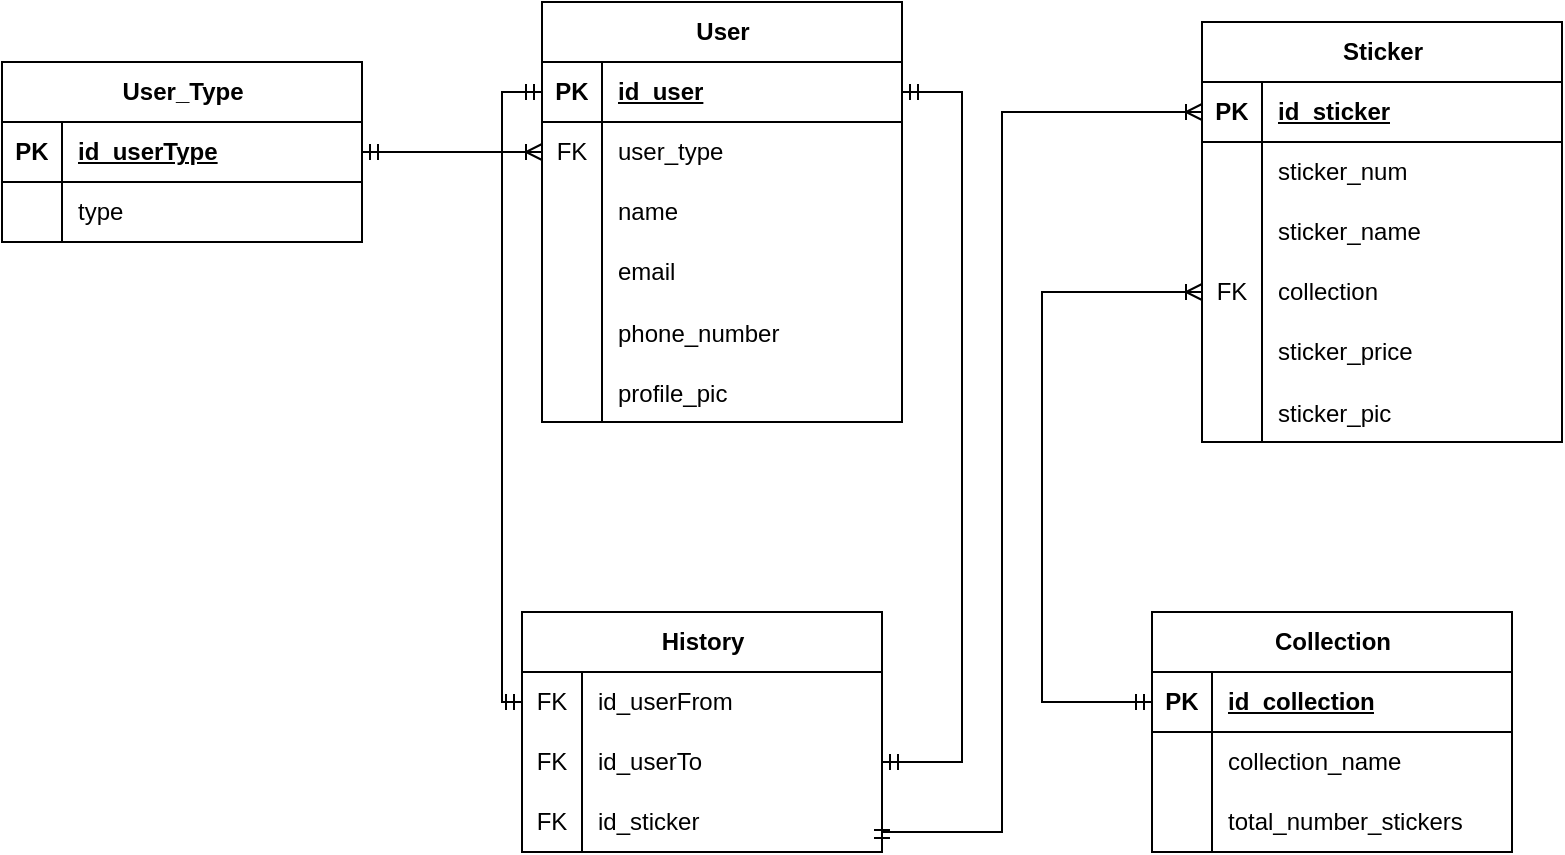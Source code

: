 <mxfile version="24.2.3" type="github">
  <diagram name="Page-1" id="MgOslhziq0SxFqLo7LI5">
    <mxGraphModel dx="1434" dy="778" grid="1" gridSize="10" guides="1" tooltips="1" connect="1" arrows="1" fold="1" page="1" pageScale="1" pageWidth="850" pageHeight="1100" math="0" shadow="0">
      <root>
        <mxCell id="0" />
        <mxCell id="1" parent="0" />
        <mxCell id="nagZUdsjf3_KWer9ZhNc-1" value="User" style="shape=table;startSize=30;container=1;collapsible=1;childLayout=tableLayout;fixedRows=1;rowLines=0;fontStyle=1;align=center;resizeLast=1;html=1;" parent="1" vertex="1">
          <mxGeometry x="330" y="210" width="180" height="210" as="geometry" />
        </mxCell>
        <mxCell id="nagZUdsjf3_KWer9ZhNc-2" value="" style="shape=tableRow;horizontal=0;startSize=0;swimlaneHead=0;swimlaneBody=0;fillColor=none;collapsible=0;dropTarget=0;points=[[0,0.5],[1,0.5]];portConstraint=eastwest;top=0;left=0;right=0;bottom=1;" parent="nagZUdsjf3_KWer9ZhNc-1" vertex="1">
          <mxGeometry y="30" width="180" height="30" as="geometry" />
        </mxCell>
        <mxCell id="nagZUdsjf3_KWer9ZhNc-3" value="PK" style="shape=partialRectangle;connectable=0;fillColor=none;top=0;left=0;bottom=0;right=0;fontStyle=1;overflow=hidden;whiteSpace=wrap;html=1;" parent="nagZUdsjf3_KWer9ZhNc-2" vertex="1">
          <mxGeometry width="30" height="30" as="geometry">
            <mxRectangle width="30" height="30" as="alternateBounds" />
          </mxGeometry>
        </mxCell>
        <mxCell id="nagZUdsjf3_KWer9ZhNc-4" value="id_user" style="shape=partialRectangle;connectable=0;fillColor=none;top=0;left=0;bottom=0;right=0;align=left;spacingLeft=6;fontStyle=5;overflow=hidden;whiteSpace=wrap;html=1;" parent="nagZUdsjf3_KWer9ZhNc-2" vertex="1">
          <mxGeometry x="30" width="150" height="30" as="geometry">
            <mxRectangle width="150" height="30" as="alternateBounds" />
          </mxGeometry>
        </mxCell>
        <mxCell id="nagZUdsjf3_KWer9ZhNc-22" value="" style="shape=tableRow;horizontal=0;startSize=0;swimlaneHead=0;swimlaneBody=0;fillColor=none;collapsible=0;dropTarget=0;points=[[0,0.5],[1,0.5]];portConstraint=eastwest;top=0;left=0;right=0;bottom=0;" parent="nagZUdsjf3_KWer9ZhNc-1" vertex="1">
          <mxGeometry y="60" width="180" height="30" as="geometry" />
        </mxCell>
        <mxCell id="nagZUdsjf3_KWer9ZhNc-23" value="FK" style="shape=partialRectangle;connectable=0;fillColor=none;top=0;left=0;bottom=0;right=0;fontStyle=0;overflow=hidden;whiteSpace=wrap;html=1;" parent="nagZUdsjf3_KWer9ZhNc-22" vertex="1">
          <mxGeometry width="30" height="30" as="geometry">
            <mxRectangle width="30" height="30" as="alternateBounds" />
          </mxGeometry>
        </mxCell>
        <mxCell id="nagZUdsjf3_KWer9ZhNc-24" value="user_type" style="shape=partialRectangle;connectable=0;fillColor=none;top=0;left=0;bottom=0;right=0;align=left;spacingLeft=6;fontStyle=0;overflow=hidden;whiteSpace=wrap;html=1;" parent="nagZUdsjf3_KWer9ZhNc-22" vertex="1">
          <mxGeometry x="30" width="150" height="30" as="geometry">
            <mxRectangle width="150" height="30" as="alternateBounds" />
          </mxGeometry>
        </mxCell>
        <mxCell id="nagZUdsjf3_KWer9ZhNc-8" value="" style="shape=tableRow;horizontal=0;startSize=0;swimlaneHead=0;swimlaneBody=0;fillColor=none;collapsible=0;dropTarget=0;points=[[0,0.5],[1,0.5]];portConstraint=eastwest;top=0;left=0;right=0;bottom=0;" parent="nagZUdsjf3_KWer9ZhNc-1" vertex="1">
          <mxGeometry y="90" width="180" height="30" as="geometry" />
        </mxCell>
        <mxCell id="nagZUdsjf3_KWer9ZhNc-9" value="" style="shape=partialRectangle;connectable=0;fillColor=none;top=0;left=0;bottom=0;right=0;editable=1;overflow=hidden;whiteSpace=wrap;html=1;" parent="nagZUdsjf3_KWer9ZhNc-8" vertex="1">
          <mxGeometry width="30" height="30" as="geometry">
            <mxRectangle width="30" height="30" as="alternateBounds" />
          </mxGeometry>
        </mxCell>
        <mxCell id="nagZUdsjf3_KWer9ZhNc-10" value="name" style="shape=partialRectangle;connectable=0;fillColor=none;top=0;left=0;bottom=0;right=0;align=left;spacingLeft=6;overflow=hidden;whiteSpace=wrap;html=1;" parent="nagZUdsjf3_KWer9ZhNc-8" vertex="1">
          <mxGeometry x="30" width="150" height="30" as="geometry">
            <mxRectangle width="150" height="30" as="alternateBounds" />
          </mxGeometry>
        </mxCell>
        <mxCell id="nagZUdsjf3_KWer9ZhNc-11" value="" style="shape=tableRow;horizontal=0;startSize=0;swimlaneHead=0;swimlaneBody=0;fillColor=none;collapsible=0;dropTarget=0;points=[[0,0.5],[1,0.5]];portConstraint=eastwest;top=0;left=0;right=0;bottom=0;" parent="nagZUdsjf3_KWer9ZhNc-1" vertex="1">
          <mxGeometry y="120" width="180" height="30" as="geometry" />
        </mxCell>
        <mxCell id="nagZUdsjf3_KWer9ZhNc-12" value="" style="shape=partialRectangle;connectable=0;fillColor=none;top=0;left=0;bottom=0;right=0;editable=1;overflow=hidden;whiteSpace=wrap;html=1;" parent="nagZUdsjf3_KWer9ZhNc-11" vertex="1">
          <mxGeometry width="30" height="30" as="geometry">
            <mxRectangle width="30" height="30" as="alternateBounds" />
          </mxGeometry>
        </mxCell>
        <mxCell id="nagZUdsjf3_KWer9ZhNc-13" value="email" style="shape=partialRectangle;connectable=0;fillColor=none;top=0;left=0;bottom=0;right=0;align=left;spacingLeft=6;overflow=hidden;whiteSpace=wrap;html=1;" parent="nagZUdsjf3_KWer9ZhNc-11" vertex="1">
          <mxGeometry x="30" width="150" height="30" as="geometry">
            <mxRectangle width="150" height="30" as="alternateBounds" />
          </mxGeometry>
        </mxCell>
        <mxCell id="nagZUdsjf3_KWer9ZhNc-28" value="" style="shape=tableRow;horizontal=0;startSize=0;swimlaneHead=0;swimlaneBody=0;fillColor=none;collapsible=0;dropTarget=0;points=[[0,0.5],[1,0.5]];portConstraint=eastwest;top=0;left=0;right=0;bottom=0;" parent="nagZUdsjf3_KWer9ZhNc-1" vertex="1">
          <mxGeometry y="150" width="180" height="30" as="geometry" />
        </mxCell>
        <mxCell id="nagZUdsjf3_KWer9ZhNc-29" value="" style="shape=partialRectangle;connectable=0;fillColor=none;top=0;left=0;bottom=0;right=0;editable=1;overflow=hidden;" parent="nagZUdsjf3_KWer9ZhNc-28" vertex="1">
          <mxGeometry width="30" height="30" as="geometry">
            <mxRectangle width="30" height="30" as="alternateBounds" />
          </mxGeometry>
        </mxCell>
        <mxCell id="nagZUdsjf3_KWer9ZhNc-30" value="phone_number" style="shape=partialRectangle;connectable=0;fillColor=none;top=0;left=0;bottom=0;right=0;align=left;spacingLeft=6;overflow=hidden;" parent="nagZUdsjf3_KWer9ZhNc-28" vertex="1">
          <mxGeometry x="30" width="150" height="30" as="geometry">
            <mxRectangle width="150" height="30" as="alternateBounds" />
          </mxGeometry>
        </mxCell>
        <mxCell id="nagZUdsjf3_KWer9ZhNc-44" value="" style="shape=tableRow;horizontal=0;startSize=0;swimlaneHead=0;swimlaneBody=0;fillColor=none;collapsible=0;dropTarget=0;points=[[0,0.5],[1,0.5]];portConstraint=eastwest;top=0;left=0;right=0;bottom=0;" parent="nagZUdsjf3_KWer9ZhNc-1" vertex="1">
          <mxGeometry y="180" width="180" height="30" as="geometry" />
        </mxCell>
        <mxCell id="nagZUdsjf3_KWer9ZhNc-45" value="" style="shape=partialRectangle;connectable=0;fillColor=none;top=0;left=0;bottom=0;right=0;editable=1;overflow=hidden;" parent="nagZUdsjf3_KWer9ZhNc-44" vertex="1">
          <mxGeometry width="30" height="30" as="geometry">
            <mxRectangle width="30" height="30" as="alternateBounds" />
          </mxGeometry>
        </mxCell>
        <mxCell id="nagZUdsjf3_KWer9ZhNc-46" value="profile_pic" style="shape=partialRectangle;connectable=0;fillColor=none;top=0;left=0;bottom=0;right=0;align=left;spacingLeft=6;overflow=hidden;" parent="nagZUdsjf3_KWer9ZhNc-44" vertex="1">
          <mxGeometry x="30" width="150" height="30" as="geometry">
            <mxRectangle width="150" height="30" as="alternateBounds" />
          </mxGeometry>
        </mxCell>
        <mxCell id="nagZUdsjf3_KWer9ZhNc-31" value="User_Type" style="shape=table;startSize=30;container=1;collapsible=1;childLayout=tableLayout;fixedRows=1;rowLines=0;fontStyle=1;align=center;resizeLast=1;html=1;" parent="1" vertex="1">
          <mxGeometry x="60" y="240" width="180" height="90" as="geometry" />
        </mxCell>
        <mxCell id="nagZUdsjf3_KWer9ZhNc-32" value="" style="shape=tableRow;horizontal=0;startSize=0;swimlaneHead=0;swimlaneBody=0;fillColor=none;collapsible=0;dropTarget=0;points=[[0,0.5],[1,0.5]];portConstraint=eastwest;top=0;left=0;right=0;bottom=1;" parent="nagZUdsjf3_KWer9ZhNc-31" vertex="1">
          <mxGeometry y="30" width="180" height="30" as="geometry" />
        </mxCell>
        <mxCell id="nagZUdsjf3_KWer9ZhNc-33" value="PK" style="shape=partialRectangle;connectable=0;fillColor=none;top=0;left=0;bottom=0;right=0;fontStyle=1;overflow=hidden;whiteSpace=wrap;html=1;" parent="nagZUdsjf3_KWer9ZhNc-32" vertex="1">
          <mxGeometry width="30" height="30" as="geometry">
            <mxRectangle width="30" height="30" as="alternateBounds" />
          </mxGeometry>
        </mxCell>
        <mxCell id="nagZUdsjf3_KWer9ZhNc-34" value="id_userType" style="shape=partialRectangle;connectable=0;fillColor=none;top=0;left=0;bottom=0;right=0;align=left;spacingLeft=6;fontStyle=5;overflow=hidden;whiteSpace=wrap;html=1;" parent="nagZUdsjf3_KWer9ZhNc-32" vertex="1">
          <mxGeometry x="30" width="150" height="30" as="geometry">
            <mxRectangle width="150" height="30" as="alternateBounds" />
          </mxGeometry>
        </mxCell>
        <mxCell id="nagZUdsjf3_KWer9ZhNc-35" value="" style="shape=tableRow;horizontal=0;startSize=0;swimlaneHead=0;swimlaneBody=0;fillColor=none;collapsible=0;dropTarget=0;points=[[0,0.5],[1,0.5]];portConstraint=eastwest;top=0;left=0;right=0;bottom=0;" parent="nagZUdsjf3_KWer9ZhNc-31" vertex="1">
          <mxGeometry y="60" width="180" height="30" as="geometry" />
        </mxCell>
        <mxCell id="nagZUdsjf3_KWer9ZhNc-36" value="" style="shape=partialRectangle;connectable=0;fillColor=none;top=0;left=0;bottom=0;right=0;editable=1;overflow=hidden;whiteSpace=wrap;html=1;" parent="nagZUdsjf3_KWer9ZhNc-35" vertex="1">
          <mxGeometry width="30" height="30" as="geometry">
            <mxRectangle width="30" height="30" as="alternateBounds" />
          </mxGeometry>
        </mxCell>
        <mxCell id="nagZUdsjf3_KWer9ZhNc-37" value="type" style="shape=partialRectangle;connectable=0;fillColor=none;top=0;left=0;bottom=0;right=0;align=left;spacingLeft=6;overflow=hidden;whiteSpace=wrap;html=1;" parent="nagZUdsjf3_KWer9ZhNc-35" vertex="1">
          <mxGeometry x="30" width="150" height="30" as="geometry">
            <mxRectangle width="150" height="30" as="alternateBounds" />
          </mxGeometry>
        </mxCell>
        <mxCell id="nagZUdsjf3_KWer9ZhNc-47" value="Sticker" style="shape=table;startSize=30;container=1;collapsible=1;childLayout=tableLayout;fixedRows=1;rowLines=0;fontStyle=1;align=center;resizeLast=1;html=1;" parent="1" vertex="1">
          <mxGeometry x="660" y="220" width="180" height="210" as="geometry" />
        </mxCell>
        <mxCell id="nagZUdsjf3_KWer9ZhNc-48" value="" style="shape=tableRow;horizontal=0;startSize=0;swimlaneHead=0;swimlaneBody=0;fillColor=none;collapsible=0;dropTarget=0;points=[[0,0.5],[1,0.5]];portConstraint=eastwest;top=0;left=0;right=0;bottom=1;" parent="nagZUdsjf3_KWer9ZhNc-47" vertex="1">
          <mxGeometry y="30" width="180" height="30" as="geometry" />
        </mxCell>
        <mxCell id="nagZUdsjf3_KWer9ZhNc-49" value="PK" style="shape=partialRectangle;connectable=0;fillColor=none;top=0;left=0;bottom=0;right=0;fontStyle=1;overflow=hidden;whiteSpace=wrap;html=1;" parent="nagZUdsjf3_KWer9ZhNc-48" vertex="1">
          <mxGeometry width="30" height="30" as="geometry">
            <mxRectangle width="30" height="30" as="alternateBounds" />
          </mxGeometry>
        </mxCell>
        <mxCell id="nagZUdsjf3_KWer9ZhNc-50" value="id_sticker" style="shape=partialRectangle;connectable=0;fillColor=none;top=0;left=0;bottom=0;right=0;align=left;spacingLeft=6;fontStyle=5;overflow=hidden;whiteSpace=wrap;html=1;" parent="nagZUdsjf3_KWer9ZhNc-48" vertex="1">
          <mxGeometry x="30" width="150" height="30" as="geometry">
            <mxRectangle width="150" height="30" as="alternateBounds" />
          </mxGeometry>
        </mxCell>
        <mxCell id="nagZUdsjf3_KWer9ZhNc-51" value="" style="shape=tableRow;horizontal=0;startSize=0;swimlaneHead=0;swimlaneBody=0;fillColor=none;collapsible=0;dropTarget=0;points=[[0,0.5],[1,0.5]];portConstraint=eastwest;top=0;left=0;right=0;bottom=0;" parent="nagZUdsjf3_KWer9ZhNc-47" vertex="1">
          <mxGeometry y="60" width="180" height="30" as="geometry" />
        </mxCell>
        <mxCell id="nagZUdsjf3_KWer9ZhNc-52" value="" style="shape=partialRectangle;connectable=0;fillColor=none;top=0;left=0;bottom=0;right=0;editable=1;overflow=hidden;whiteSpace=wrap;html=1;" parent="nagZUdsjf3_KWer9ZhNc-51" vertex="1">
          <mxGeometry width="30" height="30" as="geometry">
            <mxRectangle width="30" height="30" as="alternateBounds" />
          </mxGeometry>
        </mxCell>
        <mxCell id="nagZUdsjf3_KWer9ZhNc-53" value="sticker_num" style="shape=partialRectangle;connectable=0;fillColor=none;top=0;left=0;bottom=0;right=0;align=left;spacingLeft=6;overflow=hidden;whiteSpace=wrap;html=1;" parent="nagZUdsjf3_KWer9ZhNc-51" vertex="1">
          <mxGeometry x="30" width="150" height="30" as="geometry">
            <mxRectangle width="150" height="30" as="alternateBounds" />
          </mxGeometry>
        </mxCell>
        <mxCell id="nagZUdsjf3_KWer9ZhNc-54" value="" style="shape=tableRow;horizontal=0;startSize=0;swimlaneHead=0;swimlaneBody=0;fillColor=none;collapsible=0;dropTarget=0;points=[[0,0.5],[1,0.5]];portConstraint=eastwest;top=0;left=0;right=0;bottom=0;" parent="nagZUdsjf3_KWer9ZhNc-47" vertex="1">
          <mxGeometry y="90" width="180" height="30" as="geometry" />
        </mxCell>
        <mxCell id="nagZUdsjf3_KWer9ZhNc-55" value="" style="shape=partialRectangle;connectable=0;fillColor=none;top=0;left=0;bottom=0;right=0;editable=1;overflow=hidden;whiteSpace=wrap;html=1;" parent="nagZUdsjf3_KWer9ZhNc-54" vertex="1">
          <mxGeometry width="30" height="30" as="geometry">
            <mxRectangle width="30" height="30" as="alternateBounds" />
          </mxGeometry>
        </mxCell>
        <mxCell id="nagZUdsjf3_KWer9ZhNc-56" value="sticker_name" style="shape=partialRectangle;connectable=0;fillColor=none;top=0;left=0;bottom=0;right=0;align=left;spacingLeft=6;overflow=hidden;whiteSpace=wrap;html=1;" parent="nagZUdsjf3_KWer9ZhNc-54" vertex="1">
          <mxGeometry x="30" width="150" height="30" as="geometry">
            <mxRectangle width="150" height="30" as="alternateBounds" />
          </mxGeometry>
        </mxCell>
        <mxCell id="nagZUdsjf3_KWer9ZhNc-60" value="" style="shape=tableRow;horizontal=0;startSize=0;swimlaneHead=0;swimlaneBody=0;fillColor=none;collapsible=0;dropTarget=0;points=[[0,0.5],[1,0.5]];portConstraint=eastwest;top=0;left=0;right=0;bottom=0;" parent="nagZUdsjf3_KWer9ZhNc-47" vertex="1">
          <mxGeometry y="120" width="180" height="30" as="geometry" />
        </mxCell>
        <mxCell id="nagZUdsjf3_KWer9ZhNc-61" value="FK" style="shape=partialRectangle;connectable=0;fillColor=none;top=0;left=0;bottom=0;right=0;fontStyle=0;overflow=hidden;whiteSpace=wrap;html=1;" parent="nagZUdsjf3_KWer9ZhNc-60" vertex="1">
          <mxGeometry width="30" height="30" as="geometry">
            <mxRectangle width="30" height="30" as="alternateBounds" />
          </mxGeometry>
        </mxCell>
        <mxCell id="nagZUdsjf3_KWer9ZhNc-62" value="collection" style="shape=partialRectangle;connectable=0;fillColor=none;top=0;left=0;bottom=0;right=0;align=left;spacingLeft=6;fontStyle=0;overflow=hidden;whiteSpace=wrap;html=1;" parent="nagZUdsjf3_KWer9ZhNc-60" vertex="1">
          <mxGeometry x="30" width="150" height="30" as="geometry">
            <mxRectangle width="150" height="30" as="alternateBounds" />
          </mxGeometry>
        </mxCell>
        <mxCell id="nagZUdsjf3_KWer9ZhNc-57" value="" style="shape=tableRow;horizontal=0;startSize=0;swimlaneHead=0;swimlaneBody=0;fillColor=none;collapsible=0;dropTarget=0;points=[[0,0.5],[1,0.5]];portConstraint=eastwest;top=0;left=0;right=0;bottom=0;" parent="nagZUdsjf3_KWer9ZhNc-47" vertex="1">
          <mxGeometry y="150" width="180" height="30" as="geometry" />
        </mxCell>
        <mxCell id="nagZUdsjf3_KWer9ZhNc-58" value="" style="shape=partialRectangle;connectable=0;fillColor=none;top=0;left=0;bottom=0;right=0;editable=1;overflow=hidden;whiteSpace=wrap;html=1;" parent="nagZUdsjf3_KWer9ZhNc-57" vertex="1">
          <mxGeometry width="30" height="30" as="geometry">
            <mxRectangle width="30" height="30" as="alternateBounds" />
          </mxGeometry>
        </mxCell>
        <mxCell id="nagZUdsjf3_KWer9ZhNc-59" value="sticker_price" style="shape=partialRectangle;connectable=0;fillColor=none;top=0;left=0;bottom=0;right=0;align=left;spacingLeft=6;overflow=hidden;whiteSpace=wrap;html=1;" parent="nagZUdsjf3_KWer9ZhNc-57" vertex="1">
          <mxGeometry x="30" width="150" height="30" as="geometry">
            <mxRectangle width="150" height="30" as="alternateBounds" />
          </mxGeometry>
        </mxCell>
        <mxCell id="nagZUdsjf3_KWer9ZhNc-63" value="" style="shape=tableRow;horizontal=0;startSize=0;swimlaneHead=0;swimlaneBody=0;fillColor=none;collapsible=0;dropTarget=0;points=[[0,0.5],[1,0.5]];portConstraint=eastwest;top=0;left=0;right=0;bottom=0;" parent="nagZUdsjf3_KWer9ZhNc-47" vertex="1">
          <mxGeometry y="180" width="180" height="30" as="geometry" />
        </mxCell>
        <mxCell id="nagZUdsjf3_KWer9ZhNc-64" value="" style="shape=partialRectangle;connectable=0;fillColor=none;top=0;left=0;bottom=0;right=0;editable=1;overflow=hidden;" parent="nagZUdsjf3_KWer9ZhNc-63" vertex="1">
          <mxGeometry width="30" height="30" as="geometry">
            <mxRectangle width="30" height="30" as="alternateBounds" />
          </mxGeometry>
        </mxCell>
        <mxCell id="nagZUdsjf3_KWer9ZhNc-65" value="sticker_pic" style="shape=partialRectangle;connectable=0;fillColor=none;top=0;left=0;bottom=0;right=0;align=left;spacingLeft=6;overflow=hidden;" parent="nagZUdsjf3_KWer9ZhNc-63" vertex="1">
          <mxGeometry x="30" width="150" height="30" as="geometry">
            <mxRectangle width="150" height="30" as="alternateBounds" />
          </mxGeometry>
        </mxCell>
        <mxCell id="nagZUdsjf3_KWer9ZhNc-66" value="History" style="shape=table;startSize=30;container=1;collapsible=1;childLayout=tableLayout;fixedRows=1;rowLines=0;fontStyle=1;align=center;resizeLast=1;html=1;" parent="1" vertex="1">
          <mxGeometry x="320" y="515" width="180" height="120" as="geometry" />
        </mxCell>
        <mxCell id="nagZUdsjf3_KWer9ZhNc-79" value="" style="shape=tableRow;horizontal=0;startSize=0;swimlaneHead=0;swimlaneBody=0;fillColor=none;collapsible=0;dropTarget=0;points=[[0,0.5],[1,0.5]];portConstraint=eastwest;top=0;left=0;right=0;bottom=0;" parent="nagZUdsjf3_KWer9ZhNc-66" vertex="1">
          <mxGeometry y="30" width="180" height="30" as="geometry" />
        </mxCell>
        <mxCell id="nagZUdsjf3_KWer9ZhNc-80" value="FK" style="shape=partialRectangle;connectable=0;fillColor=none;top=0;left=0;bottom=0;right=0;fontStyle=0;overflow=hidden;whiteSpace=wrap;html=1;" parent="nagZUdsjf3_KWer9ZhNc-79" vertex="1">
          <mxGeometry width="30" height="30" as="geometry">
            <mxRectangle width="30" height="30" as="alternateBounds" />
          </mxGeometry>
        </mxCell>
        <mxCell id="nagZUdsjf3_KWer9ZhNc-81" value="id_userFrom" style="shape=partialRectangle;connectable=0;fillColor=none;top=0;left=0;bottom=0;right=0;align=left;spacingLeft=6;fontStyle=0;overflow=hidden;whiteSpace=wrap;html=1;" parent="nagZUdsjf3_KWer9ZhNc-79" vertex="1">
          <mxGeometry x="30" width="150" height="30" as="geometry">
            <mxRectangle width="150" height="30" as="alternateBounds" />
          </mxGeometry>
        </mxCell>
        <mxCell id="nagZUdsjf3_KWer9ZhNc-82" value="" style="shape=tableRow;horizontal=0;startSize=0;swimlaneHead=0;swimlaneBody=0;fillColor=none;collapsible=0;dropTarget=0;points=[[0,0.5],[1,0.5]];portConstraint=eastwest;top=0;left=0;right=0;bottom=0;" parent="nagZUdsjf3_KWer9ZhNc-66" vertex="1">
          <mxGeometry y="60" width="180" height="30" as="geometry" />
        </mxCell>
        <mxCell id="nagZUdsjf3_KWer9ZhNc-83" value="FK" style="shape=partialRectangle;connectable=0;fillColor=none;top=0;left=0;bottom=0;right=0;fontStyle=0;overflow=hidden;whiteSpace=wrap;html=1;" parent="nagZUdsjf3_KWer9ZhNc-82" vertex="1">
          <mxGeometry width="30" height="30" as="geometry">
            <mxRectangle width="30" height="30" as="alternateBounds" />
          </mxGeometry>
        </mxCell>
        <mxCell id="nagZUdsjf3_KWer9ZhNc-84" value="id_userTo" style="shape=partialRectangle;connectable=0;fillColor=none;top=0;left=0;bottom=0;right=0;align=left;spacingLeft=6;fontStyle=0;overflow=hidden;whiteSpace=wrap;html=1;" parent="nagZUdsjf3_KWer9ZhNc-82" vertex="1">
          <mxGeometry x="30" width="150" height="30" as="geometry">
            <mxRectangle width="150" height="30" as="alternateBounds" />
          </mxGeometry>
        </mxCell>
        <mxCell id="qh43t5iEsbdec08q80hx-4" value="" style="shape=tableRow;horizontal=0;startSize=0;swimlaneHead=0;swimlaneBody=0;fillColor=none;collapsible=0;dropTarget=0;points=[[0,0.5],[1,0.5]];portConstraint=eastwest;top=0;left=0;right=0;bottom=0;" vertex="1" parent="nagZUdsjf3_KWer9ZhNc-66">
          <mxGeometry y="90" width="180" height="30" as="geometry" />
        </mxCell>
        <mxCell id="qh43t5iEsbdec08q80hx-5" value="FK" style="shape=partialRectangle;connectable=0;fillColor=none;top=0;left=0;bottom=0;right=0;fontStyle=0;overflow=hidden;whiteSpace=wrap;html=1;" vertex="1" parent="qh43t5iEsbdec08q80hx-4">
          <mxGeometry width="30" height="30" as="geometry">
            <mxRectangle width="30" height="30" as="alternateBounds" />
          </mxGeometry>
        </mxCell>
        <mxCell id="qh43t5iEsbdec08q80hx-6" value="id_sticker" style="shape=partialRectangle;connectable=0;fillColor=none;top=0;left=0;bottom=0;right=0;align=left;spacingLeft=6;fontStyle=0;overflow=hidden;whiteSpace=wrap;html=1;" vertex="1" parent="qh43t5iEsbdec08q80hx-4">
          <mxGeometry x="30" width="150" height="30" as="geometry">
            <mxRectangle width="150" height="30" as="alternateBounds" />
          </mxGeometry>
        </mxCell>
        <mxCell id="nagZUdsjf3_KWer9ZhNc-85" value="Collection" style="shape=table;startSize=30;container=1;collapsible=1;childLayout=tableLayout;fixedRows=1;rowLines=0;fontStyle=1;align=center;resizeLast=1;html=1;" parent="1" vertex="1">
          <mxGeometry x="635" y="515" width="180" height="120" as="geometry" />
        </mxCell>
        <mxCell id="nagZUdsjf3_KWer9ZhNc-86" value="" style="shape=tableRow;horizontal=0;startSize=0;swimlaneHead=0;swimlaneBody=0;fillColor=none;collapsible=0;dropTarget=0;points=[[0,0.5],[1,0.5]];portConstraint=eastwest;top=0;left=0;right=0;bottom=1;" parent="nagZUdsjf3_KWer9ZhNc-85" vertex="1">
          <mxGeometry y="30" width="180" height="30" as="geometry" />
        </mxCell>
        <mxCell id="nagZUdsjf3_KWer9ZhNc-87" value="PK" style="shape=partialRectangle;connectable=0;fillColor=none;top=0;left=0;bottom=0;right=0;fontStyle=1;overflow=hidden;whiteSpace=wrap;html=1;" parent="nagZUdsjf3_KWer9ZhNc-86" vertex="1">
          <mxGeometry width="30" height="30" as="geometry">
            <mxRectangle width="30" height="30" as="alternateBounds" />
          </mxGeometry>
        </mxCell>
        <mxCell id="nagZUdsjf3_KWer9ZhNc-88" value="id_collection" style="shape=partialRectangle;connectable=0;fillColor=none;top=0;left=0;bottom=0;right=0;align=left;spacingLeft=6;fontStyle=5;overflow=hidden;whiteSpace=wrap;html=1;" parent="nagZUdsjf3_KWer9ZhNc-86" vertex="1">
          <mxGeometry x="30" width="150" height="30" as="geometry">
            <mxRectangle width="150" height="30" as="alternateBounds" />
          </mxGeometry>
        </mxCell>
        <mxCell id="nagZUdsjf3_KWer9ZhNc-89" value="" style="shape=tableRow;horizontal=0;startSize=0;swimlaneHead=0;swimlaneBody=0;fillColor=none;collapsible=0;dropTarget=0;points=[[0,0.5],[1,0.5]];portConstraint=eastwest;top=0;left=0;right=0;bottom=0;" parent="nagZUdsjf3_KWer9ZhNc-85" vertex="1">
          <mxGeometry y="60" width="180" height="30" as="geometry" />
        </mxCell>
        <mxCell id="nagZUdsjf3_KWer9ZhNc-90" value="" style="shape=partialRectangle;connectable=0;fillColor=none;top=0;left=0;bottom=0;right=0;editable=1;overflow=hidden;whiteSpace=wrap;html=1;" parent="nagZUdsjf3_KWer9ZhNc-89" vertex="1">
          <mxGeometry width="30" height="30" as="geometry">
            <mxRectangle width="30" height="30" as="alternateBounds" />
          </mxGeometry>
        </mxCell>
        <mxCell id="nagZUdsjf3_KWer9ZhNc-91" value="collection_name" style="shape=partialRectangle;connectable=0;fillColor=none;top=0;left=0;bottom=0;right=0;align=left;spacingLeft=6;overflow=hidden;whiteSpace=wrap;html=1;" parent="nagZUdsjf3_KWer9ZhNc-89" vertex="1">
          <mxGeometry x="30" width="150" height="30" as="geometry">
            <mxRectangle width="150" height="30" as="alternateBounds" />
          </mxGeometry>
        </mxCell>
        <mxCell id="nagZUdsjf3_KWer9ZhNc-92" value="" style="shape=tableRow;horizontal=0;startSize=0;swimlaneHead=0;swimlaneBody=0;fillColor=none;collapsible=0;dropTarget=0;points=[[0,0.5],[1,0.5]];portConstraint=eastwest;top=0;left=0;right=0;bottom=0;" parent="nagZUdsjf3_KWer9ZhNc-85" vertex="1">
          <mxGeometry y="90" width="180" height="30" as="geometry" />
        </mxCell>
        <mxCell id="nagZUdsjf3_KWer9ZhNc-93" value="" style="shape=partialRectangle;connectable=0;fillColor=none;top=0;left=0;bottom=0;right=0;editable=1;overflow=hidden;whiteSpace=wrap;html=1;" parent="nagZUdsjf3_KWer9ZhNc-92" vertex="1">
          <mxGeometry width="30" height="30" as="geometry">
            <mxRectangle width="30" height="30" as="alternateBounds" />
          </mxGeometry>
        </mxCell>
        <mxCell id="nagZUdsjf3_KWer9ZhNc-94" value="total_number_stickers" style="shape=partialRectangle;connectable=0;fillColor=none;top=0;left=0;bottom=0;right=0;align=left;spacingLeft=6;overflow=hidden;whiteSpace=wrap;html=1;" parent="nagZUdsjf3_KWer9ZhNc-92" vertex="1">
          <mxGeometry x="30" width="150" height="30" as="geometry">
            <mxRectangle width="150" height="30" as="alternateBounds" />
          </mxGeometry>
        </mxCell>
        <mxCell id="qh43t5iEsbdec08q80hx-1" value="" style="edgeStyle=entityRelationEdgeStyle;fontSize=12;html=1;endArrow=ERoneToMany;startArrow=ERmandOne;rounded=0;exitX=1;exitY=0.5;exitDx=0;exitDy=0;entryX=0;entryY=0.5;entryDx=0;entryDy=0;" edge="1" parent="1" source="nagZUdsjf3_KWer9ZhNc-32" target="nagZUdsjf3_KWer9ZhNc-22">
          <mxGeometry width="100" height="100" relative="1" as="geometry">
            <mxPoint x="260" y="430" as="sourcePoint" />
            <mxPoint x="360" y="330" as="targetPoint" />
          </mxGeometry>
        </mxCell>
        <mxCell id="qh43t5iEsbdec08q80hx-2" value="" style="edgeStyle=orthogonalEdgeStyle;fontSize=12;html=1;endArrow=ERoneToMany;startArrow=ERmandOne;rounded=0;exitX=0;exitY=0.5;exitDx=0;exitDy=0;entryX=0;entryY=0.5;entryDx=0;entryDy=0;" edge="1" parent="1" source="nagZUdsjf3_KWer9ZhNc-86" target="nagZUdsjf3_KWer9ZhNc-60">
          <mxGeometry width="100" height="100" relative="1" as="geometry">
            <mxPoint x="250" y="295" as="sourcePoint" />
            <mxPoint x="340" y="295" as="targetPoint" />
            <Array as="points">
              <mxPoint x="580" y="560" />
              <mxPoint x="580" y="355" />
            </Array>
          </mxGeometry>
        </mxCell>
        <mxCell id="qh43t5iEsbdec08q80hx-3" value="" style="edgeStyle=orthogonalEdgeStyle;fontSize=12;html=1;endArrow=ERoneToMany;startArrow=ERmandOne;rounded=0;entryX=0;entryY=0.5;entryDx=0;entryDy=0;exitX=1;exitY=0.5;exitDx=0;exitDy=0;" edge="1" parent="1" source="qh43t5iEsbdec08q80hx-4" target="nagZUdsjf3_KWer9ZhNc-48">
          <mxGeometry width="100" height="100" relative="1" as="geometry">
            <mxPoint x="420" y="630" as="sourcePoint" />
            <mxPoint x="170" y="530" as="targetPoint" />
            <Array as="points">
              <mxPoint x="500" y="625" />
              <mxPoint x="560" y="625" />
              <mxPoint x="560" y="265" />
            </Array>
          </mxGeometry>
        </mxCell>
        <mxCell id="qh43t5iEsbdec08q80hx-10" value="" style="edgeStyle=orthogonalEdgeStyle;fontSize=12;html=1;endArrow=ERmandOne;startArrow=ERmandOne;rounded=0;entryX=0;entryY=0.5;entryDx=0;entryDy=0;exitX=0;exitY=0.5;exitDx=0;exitDy=0;" edge="1" parent="1" source="nagZUdsjf3_KWer9ZhNc-2" target="nagZUdsjf3_KWer9ZhNc-79">
          <mxGeometry width="100" height="100" relative="1" as="geometry">
            <mxPoint x="160" y="530" as="sourcePoint" />
            <mxPoint x="260" y="430" as="targetPoint" />
          </mxGeometry>
        </mxCell>
        <mxCell id="qh43t5iEsbdec08q80hx-11" value="" style="edgeStyle=orthogonalEdgeStyle;fontSize=12;html=1;endArrow=ERmandOne;startArrow=ERmandOne;rounded=0;entryX=1;entryY=0.5;entryDx=0;entryDy=0;exitX=1;exitY=0.5;exitDx=0;exitDy=0;" edge="1" parent="1" source="nagZUdsjf3_KWer9ZhNc-2" target="nagZUdsjf3_KWer9ZhNc-82">
          <mxGeometry width="100" height="100" relative="1" as="geometry">
            <mxPoint x="340" y="265" as="sourcePoint" />
            <mxPoint x="255" y="575" as="targetPoint" />
            <Array as="points">
              <mxPoint x="540" y="255" />
              <mxPoint x="540" y="590" />
            </Array>
          </mxGeometry>
        </mxCell>
      </root>
    </mxGraphModel>
  </diagram>
</mxfile>
